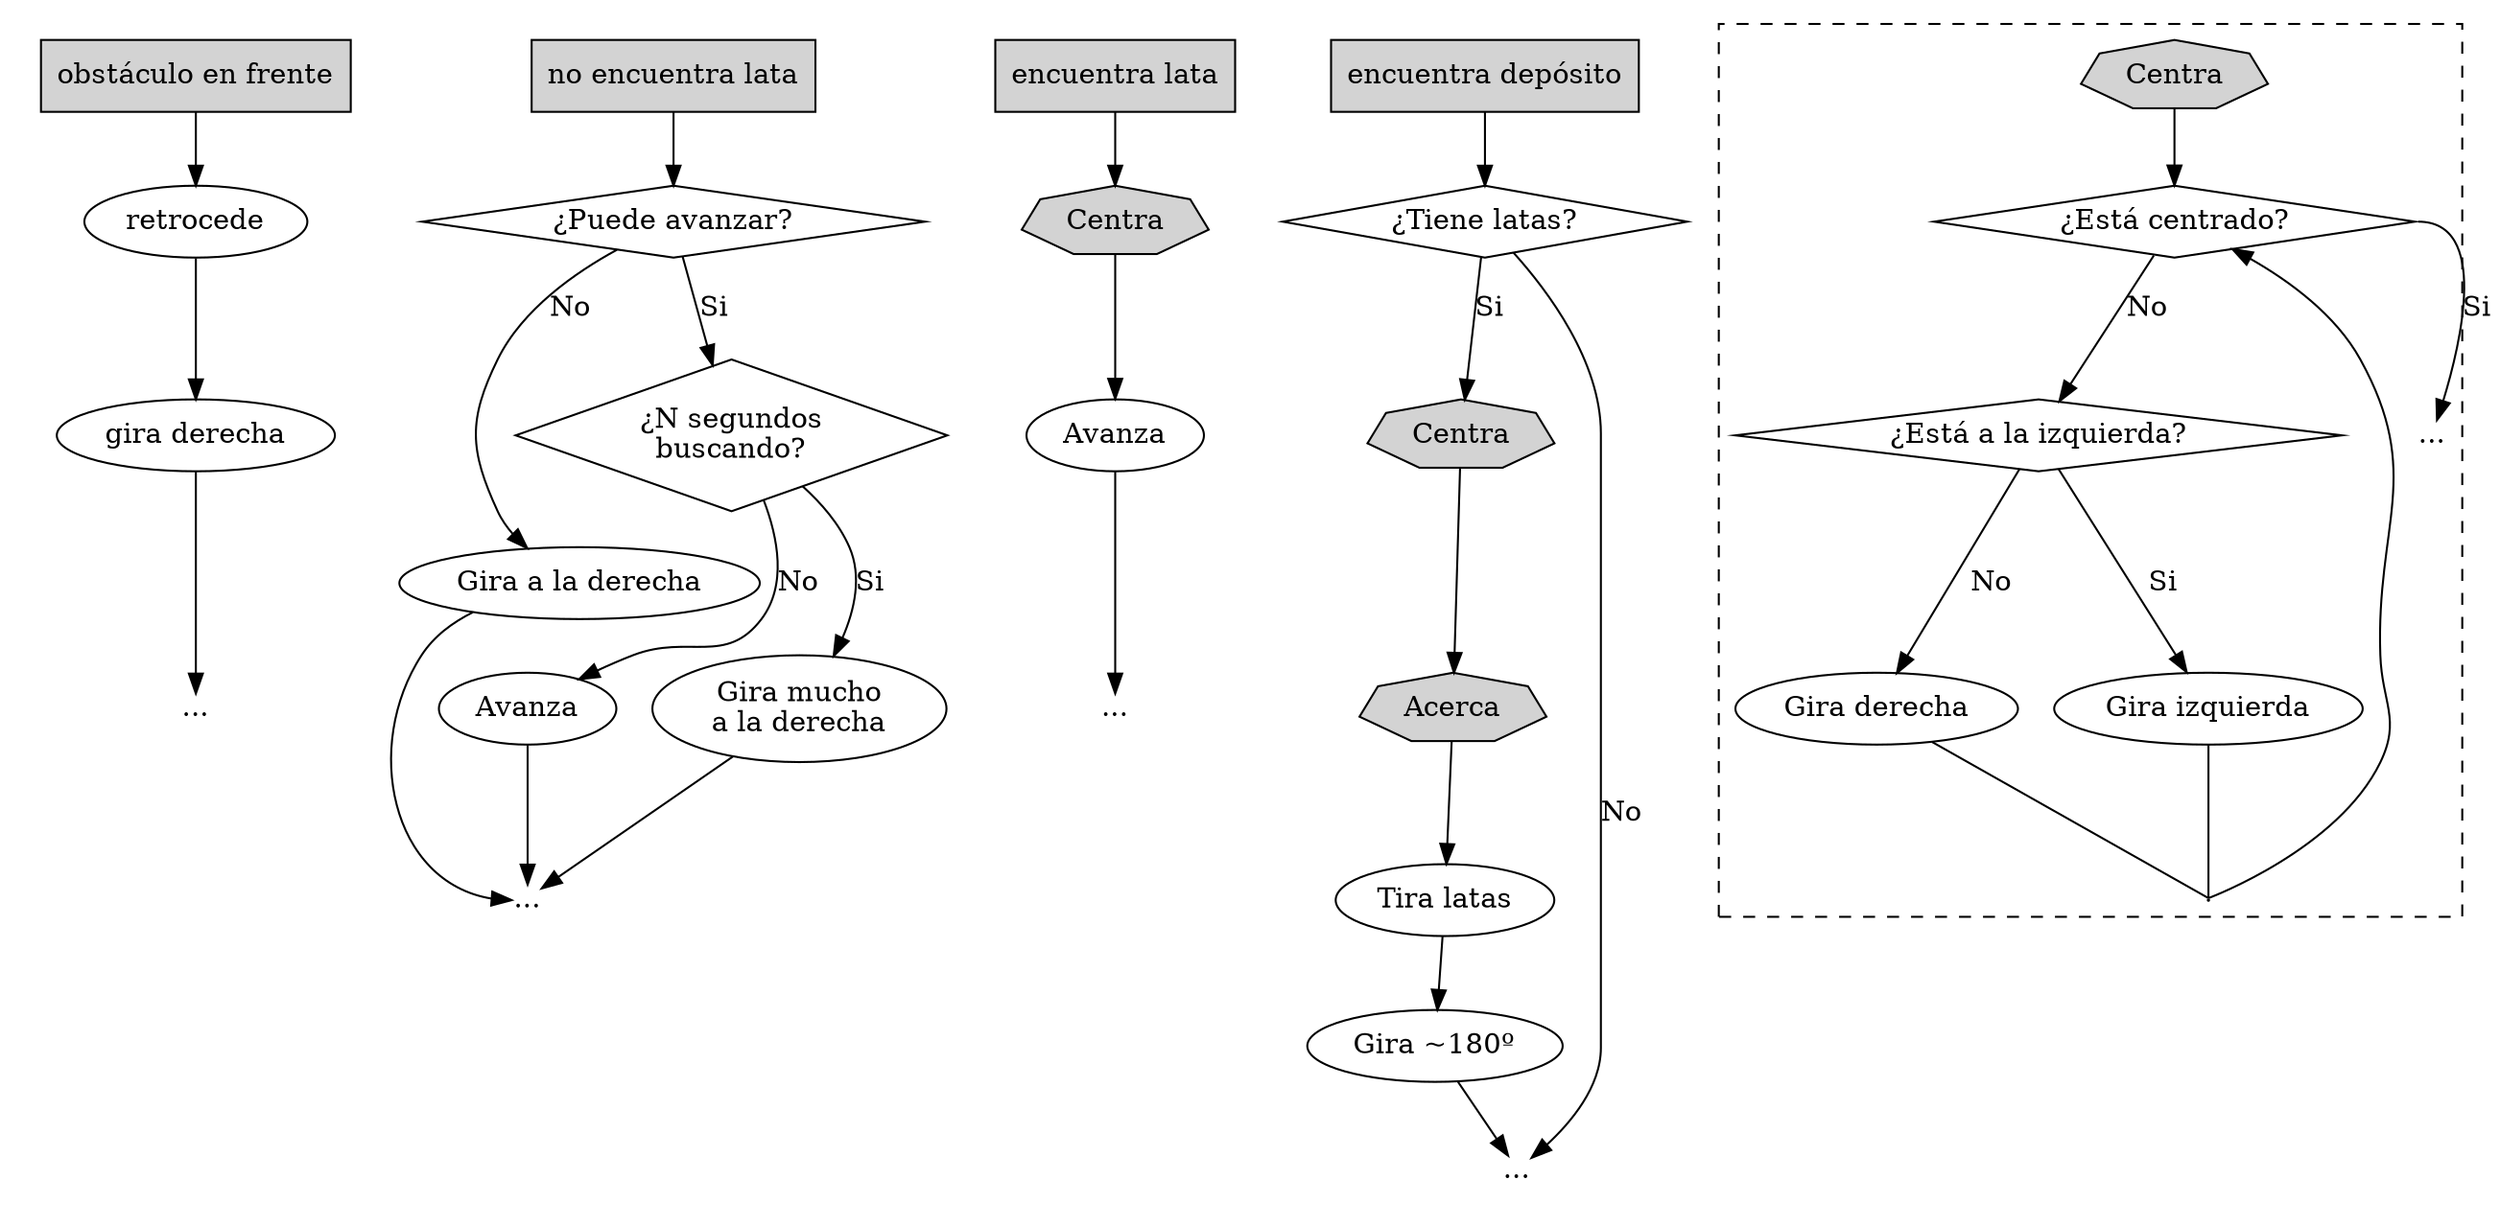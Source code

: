 digraph G {
    subgraph cluster_obstáculo_en_frente {
        graph [style = invis]

        starto [style = filled; shape = box; label = "obstáculo en frente"]
        endo [shape = plain; label = "..."]
        i1o [label = "retrocede"]
        i2o [label = "gira derecha"]

        starto -> i1o -> i2o -> endo
    }

    subgraph cluster_no_encuentra_lata {
        graph [style = invis]
        starta [style = filled; shape = box; label = "no encuentra lata"]
        q1a [shape = diamond; label = "¿Puede avanzar?"]
        d1a [label = "Gira a la derecha"]
        a1a [label = "Avanza"]
        q2a [shape = diamond; label = "¿N segundos\nbuscando?"]
        a2a [label = "Gira mucho\na la derecha"]
        enda [shape = plain; label = "..."]

        starta -> q1a
        q1a -> d1a [label = "No"]
        d1a -> enda [headport = w]
        q1a -> q2a [label = "Si"]
        q2a -> a2a [label = "Si"]
        q2a -> a1a [label = "No"]
        a1a, a2a -> enda
    }

    subgraph cluster_encuentra_lata {
        graph [style = invis]
        startb [style = filled; shape = box; label = "encuentra lata"]
        centrab [style = filled; shape = septagon; label = "Centra"]
        endb [shape = plain; label = "..."]

        startb -> centrab -> Avanza -> endb
    }

    subgraph cluster_encuentra_deposito {
        graph [style = invis]
        startc [style = filled; shape = box; label = "encuentra depósito"]
        q1c [shape = diamond; label = "¿Tiene latas?"]
        i1c [label = "Tira latas"]
        i2c [label = "Gira ~180º"]
        centrac [style = filled; shape = septagon; label = "Centra"]
        acercac [style = filled; shape = septagon; label = "Acerca"]
        endc [shape = plain; label = "..."]

        startc -> q1c
        q1c -> endc [label = "No"]
        q1c -> centrac [label = "Si"]
        centrac -> acercac -> i1c -> i2c -> endc
    }

    subgraph cluster_centra {
        graph [style = dashed]
        centra [style = filled; shape = septagon; label = "Centra"]
        q1ce [shape = diamond; label = "¿Está centrado?"]
        q2ce [shape = diamond; label = "¿Está a la izquierda?"]
        i1ce [label = "Gira izquierda"]
        i2ce [label = "Gira derecha"]
        endce [shape = plain; label = "..."]
        d1 [shape = point, width = 0.01, height = 0.01]

        centra -> q1ce
        q1ce -> endce [label = "Si"; tailport = e]
        q1ce -> q2ce [label = "No"]
        q2ce -> i1ce [label = "Si"]
        q2ce -> i2ce [label = "No"]
        i1ce, i2ce -> d1 [dir = none]
        d1 -> q1ce
    }
}
